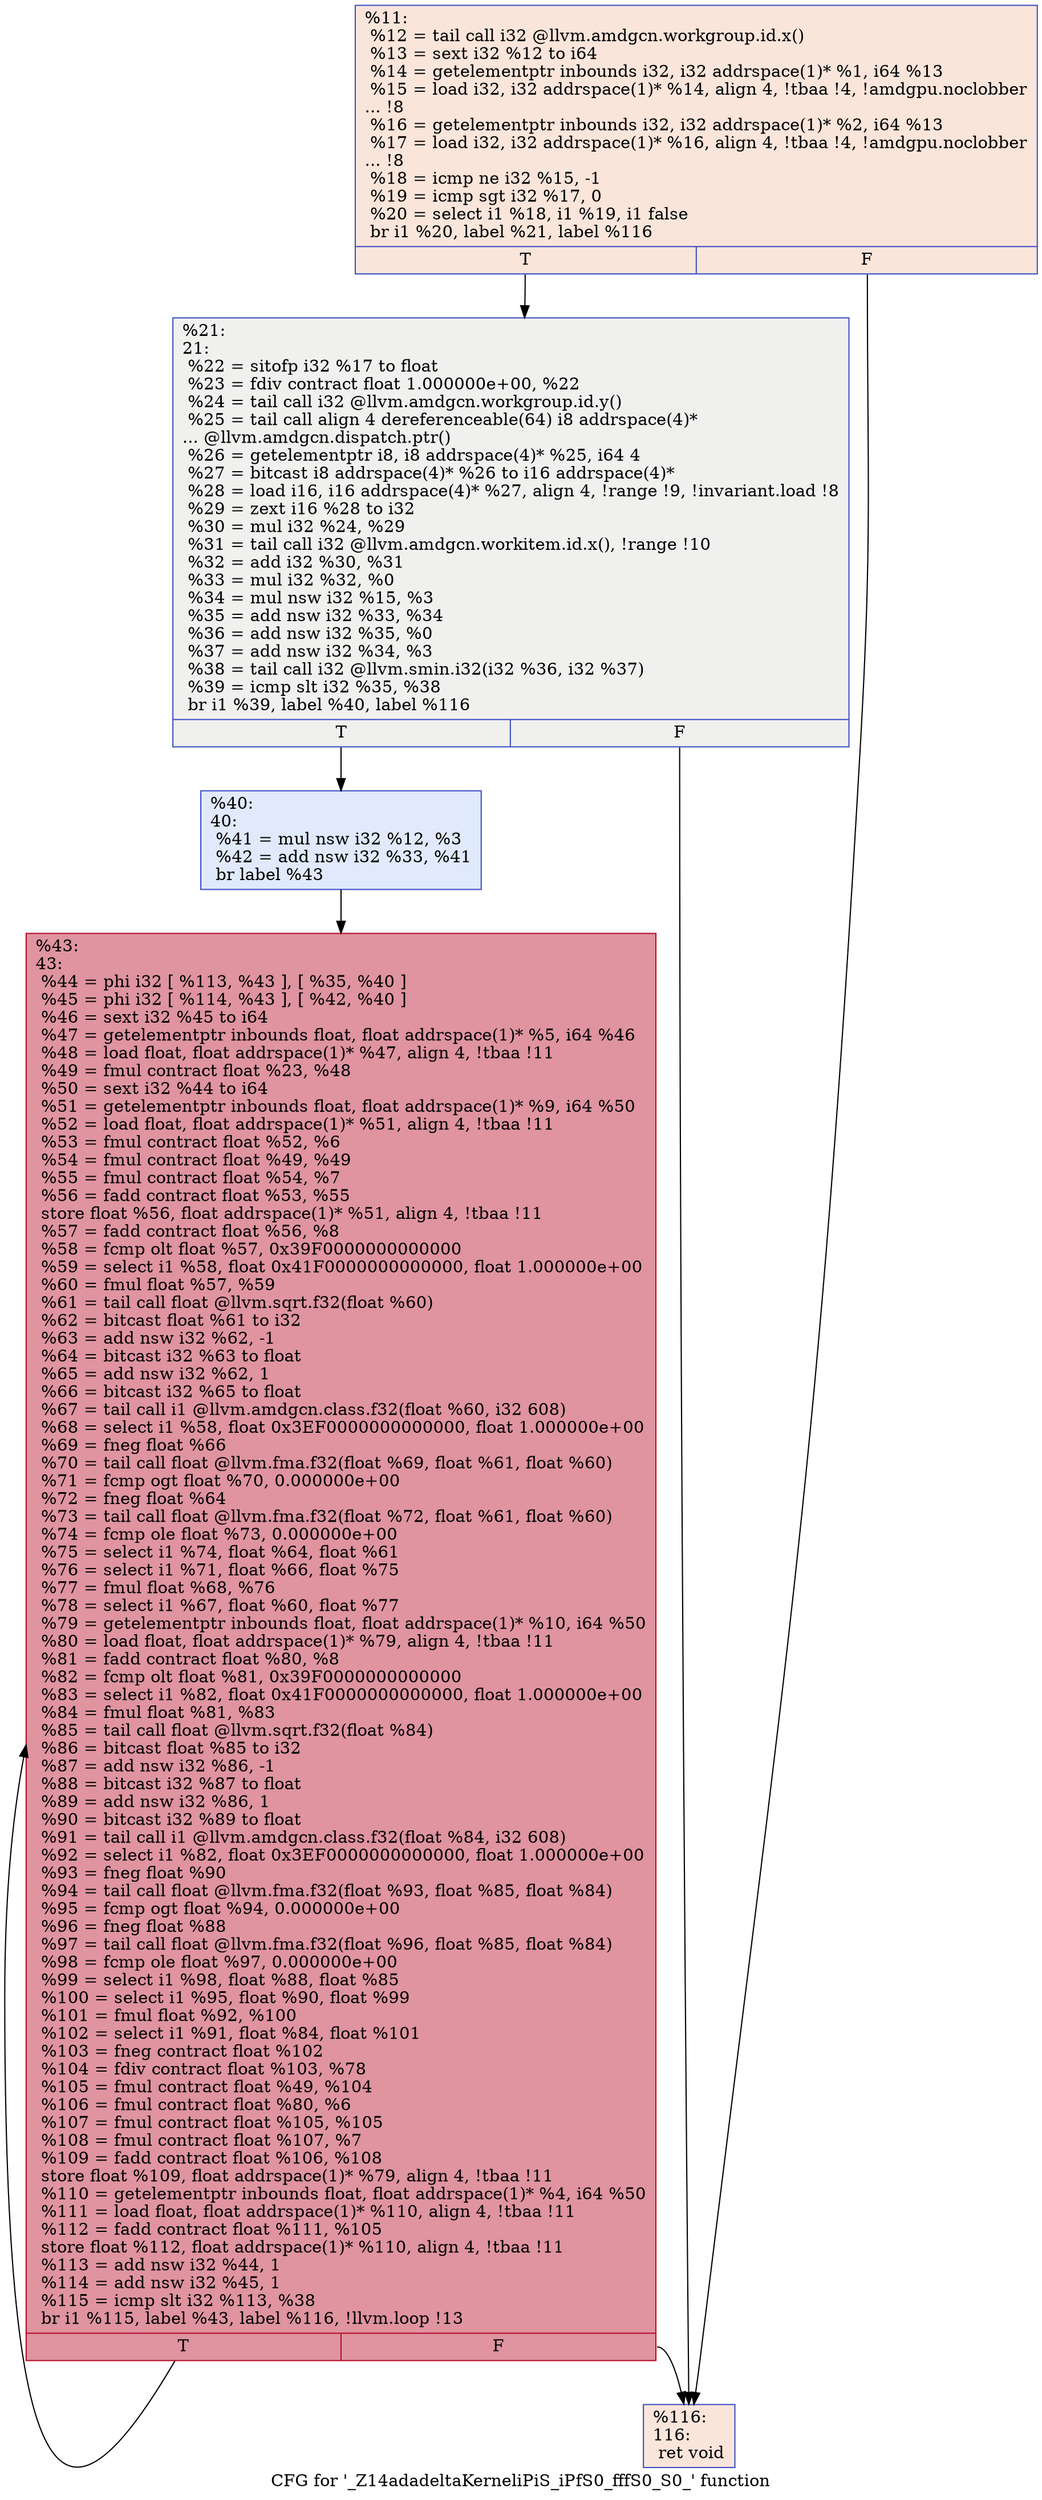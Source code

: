 digraph "CFG for '_Z14adadeltaKerneliPiS_iPfS0_fffS0_S0_' function" {
	label="CFG for '_Z14adadeltaKerneliPiS_iPfS0_fffS0_S0_' function";

	Node0x4546a30 [shape=record,color="#3d50c3ff", style=filled, fillcolor="#f4c5ad70",label="{%11:\l  %12 = tail call i32 @llvm.amdgcn.workgroup.id.x()\l  %13 = sext i32 %12 to i64\l  %14 = getelementptr inbounds i32, i32 addrspace(1)* %1, i64 %13\l  %15 = load i32, i32 addrspace(1)* %14, align 4, !tbaa !4, !amdgpu.noclobber\l... !8\l  %16 = getelementptr inbounds i32, i32 addrspace(1)* %2, i64 %13\l  %17 = load i32, i32 addrspace(1)* %16, align 4, !tbaa !4, !amdgpu.noclobber\l... !8\l  %18 = icmp ne i32 %15, -1\l  %19 = icmp sgt i32 %17, 0\l  %20 = select i1 %18, i1 %19, i1 false\l  br i1 %20, label %21, label %116\l|{<s0>T|<s1>F}}"];
	Node0x4546a30:s0 -> Node0x4549d10;
	Node0x4546a30:s1 -> Node0x4549da0;
	Node0x4549d10 [shape=record,color="#3d50c3ff", style=filled, fillcolor="#dedcdb70",label="{%21:\l21:                                               \l  %22 = sitofp i32 %17 to float\l  %23 = fdiv contract float 1.000000e+00, %22\l  %24 = tail call i32 @llvm.amdgcn.workgroup.id.y()\l  %25 = tail call align 4 dereferenceable(64) i8 addrspace(4)*\l... @llvm.amdgcn.dispatch.ptr()\l  %26 = getelementptr i8, i8 addrspace(4)* %25, i64 4\l  %27 = bitcast i8 addrspace(4)* %26 to i16 addrspace(4)*\l  %28 = load i16, i16 addrspace(4)* %27, align 4, !range !9, !invariant.load !8\l  %29 = zext i16 %28 to i32\l  %30 = mul i32 %24, %29\l  %31 = tail call i32 @llvm.amdgcn.workitem.id.x(), !range !10\l  %32 = add i32 %30, %31\l  %33 = mul i32 %32, %0\l  %34 = mul nsw i32 %15, %3\l  %35 = add nsw i32 %33, %34\l  %36 = add nsw i32 %35, %0\l  %37 = add nsw i32 %34, %3\l  %38 = tail call i32 @llvm.smin.i32(i32 %36, i32 %37)\l  %39 = icmp slt i32 %35, %38\l  br i1 %39, label %40, label %116\l|{<s0>T|<s1>F}}"];
	Node0x4549d10:s0 -> Node0x454bd20;
	Node0x4549d10:s1 -> Node0x4549da0;
	Node0x454bd20 [shape=record,color="#3d50c3ff", style=filled, fillcolor="#b9d0f970",label="{%40:\l40:                                               \l  %41 = mul nsw i32 %12, %3\l  %42 = add nsw i32 %33, %41\l  br label %43\l}"];
	Node0x454bd20 -> Node0x454bf40;
	Node0x454bf40 [shape=record,color="#b70d28ff", style=filled, fillcolor="#b70d2870",label="{%43:\l43:                                               \l  %44 = phi i32 [ %113, %43 ], [ %35, %40 ]\l  %45 = phi i32 [ %114, %43 ], [ %42, %40 ]\l  %46 = sext i32 %45 to i64\l  %47 = getelementptr inbounds float, float addrspace(1)* %5, i64 %46\l  %48 = load float, float addrspace(1)* %47, align 4, !tbaa !11\l  %49 = fmul contract float %23, %48\l  %50 = sext i32 %44 to i64\l  %51 = getelementptr inbounds float, float addrspace(1)* %9, i64 %50\l  %52 = load float, float addrspace(1)* %51, align 4, !tbaa !11\l  %53 = fmul contract float %52, %6\l  %54 = fmul contract float %49, %49\l  %55 = fmul contract float %54, %7\l  %56 = fadd contract float %53, %55\l  store float %56, float addrspace(1)* %51, align 4, !tbaa !11\l  %57 = fadd contract float %56, %8\l  %58 = fcmp olt float %57, 0x39F0000000000000\l  %59 = select i1 %58, float 0x41F0000000000000, float 1.000000e+00\l  %60 = fmul float %57, %59\l  %61 = tail call float @llvm.sqrt.f32(float %60)\l  %62 = bitcast float %61 to i32\l  %63 = add nsw i32 %62, -1\l  %64 = bitcast i32 %63 to float\l  %65 = add nsw i32 %62, 1\l  %66 = bitcast i32 %65 to float\l  %67 = tail call i1 @llvm.amdgcn.class.f32(float %60, i32 608)\l  %68 = select i1 %58, float 0x3EF0000000000000, float 1.000000e+00\l  %69 = fneg float %66\l  %70 = tail call float @llvm.fma.f32(float %69, float %61, float %60)\l  %71 = fcmp ogt float %70, 0.000000e+00\l  %72 = fneg float %64\l  %73 = tail call float @llvm.fma.f32(float %72, float %61, float %60)\l  %74 = fcmp ole float %73, 0.000000e+00\l  %75 = select i1 %74, float %64, float %61\l  %76 = select i1 %71, float %66, float %75\l  %77 = fmul float %68, %76\l  %78 = select i1 %67, float %60, float %77\l  %79 = getelementptr inbounds float, float addrspace(1)* %10, i64 %50\l  %80 = load float, float addrspace(1)* %79, align 4, !tbaa !11\l  %81 = fadd contract float %80, %8\l  %82 = fcmp olt float %81, 0x39F0000000000000\l  %83 = select i1 %82, float 0x41F0000000000000, float 1.000000e+00\l  %84 = fmul float %81, %83\l  %85 = tail call float @llvm.sqrt.f32(float %84)\l  %86 = bitcast float %85 to i32\l  %87 = add nsw i32 %86, -1\l  %88 = bitcast i32 %87 to float\l  %89 = add nsw i32 %86, 1\l  %90 = bitcast i32 %89 to float\l  %91 = tail call i1 @llvm.amdgcn.class.f32(float %84, i32 608)\l  %92 = select i1 %82, float 0x3EF0000000000000, float 1.000000e+00\l  %93 = fneg float %90\l  %94 = tail call float @llvm.fma.f32(float %93, float %85, float %84)\l  %95 = fcmp ogt float %94, 0.000000e+00\l  %96 = fneg float %88\l  %97 = tail call float @llvm.fma.f32(float %96, float %85, float %84)\l  %98 = fcmp ole float %97, 0.000000e+00\l  %99 = select i1 %98, float %88, float %85\l  %100 = select i1 %95, float %90, float %99\l  %101 = fmul float %92, %100\l  %102 = select i1 %91, float %84, float %101\l  %103 = fneg contract float %102\l  %104 = fdiv contract float %103, %78\l  %105 = fmul contract float %49, %104\l  %106 = fmul contract float %80, %6\l  %107 = fmul contract float %105, %105\l  %108 = fmul contract float %107, %7\l  %109 = fadd contract float %106, %108\l  store float %109, float addrspace(1)* %79, align 4, !tbaa !11\l  %110 = getelementptr inbounds float, float addrspace(1)* %4, i64 %50\l  %111 = load float, float addrspace(1)* %110, align 4, !tbaa !11\l  %112 = fadd contract float %111, %105\l  store float %112, float addrspace(1)* %110, align 4, !tbaa !11\l  %113 = add nsw i32 %44, 1\l  %114 = add nsw i32 %45, 1\l  %115 = icmp slt i32 %113, %38\l  br i1 %115, label %43, label %116, !llvm.loop !13\l|{<s0>T|<s1>F}}"];
	Node0x454bf40:s0 -> Node0x454bf40;
	Node0x454bf40:s1 -> Node0x4549da0;
	Node0x4549da0 [shape=record,color="#3d50c3ff", style=filled, fillcolor="#f4c5ad70",label="{%116:\l116:                                              \l  ret void\l}"];
}
